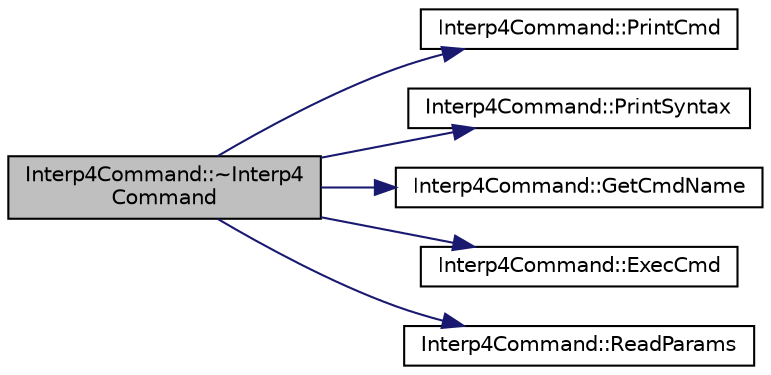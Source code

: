 digraph "Interp4Command::~Interp4Command"
{
  edge [fontname="Helvetica",fontsize="10",labelfontname="Helvetica",labelfontsize="10"];
  node [fontname="Helvetica",fontsize="10",shape=record];
  rankdir="LR";
  Node1 [label="Interp4Command::~Interp4\lCommand",height=0.2,width=0.4,color="black", fillcolor="grey75", style="filled", fontcolor="black"];
  Node1 -> Node2 [color="midnightblue",fontsize="10",style="solid",fontname="Helvetica"];
  Node2 [label="Interp4Command::PrintCmd",height=0.2,width=0.4,color="black", fillcolor="white", style="filled",URL="$class_interp4_command.html#a08fbbf2a70cdac46930b0eba6f5f361c",tooltip="Wyświetla komendę oraz parametry. "];
  Node1 -> Node3 [color="midnightblue",fontsize="10",style="solid",fontname="Helvetica"];
  Node3 [label="Interp4Command::PrintSyntax",height=0.2,width=0.4,color="black", fillcolor="white", style="filled",URL="$class_interp4_command.html#a693ca79d24ba27d11a19ed6fc90c37b9",tooltip="Wyswietla nazwy paramwetrów oraz jednostki. "];
  Node1 -> Node4 [color="midnightblue",fontsize="10",style="solid",fontname="Helvetica"];
  Node4 [label="Interp4Command::GetCmdName",height=0.2,width=0.4,color="black", fillcolor="white", style="filled",URL="$class_interp4_command.html#a9b1bff7ff363991b35965ae9dfeac648",tooltip="Zwraca nazwę komendy. "];
  Node1 -> Node5 [color="midnightblue",fontsize="10",style="solid",fontname="Helvetica"];
  Node5 [label="Interp4Command::ExecCmd",height=0.2,width=0.4,color="black", fillcolor="white", style="filled",URL="$class_interp4_command.html#addcabef75953607c3e94ac8cc2cab7c8",tooltip="Wykonuje zadanie. "];
  Node1 -> Node6 [color="midnightblue",fontsize="10",style="solid",fontname="Helvetica"];
  Node6 [label="Interp4Command::ReadParams",height=0.2,width=0.4,color="black", fillcolor="white", style="filled",URL="$class_interp4_command.html#a3e15ef01af10fa8961926fd9b0274ab8",tooltip="Wczytuje parametry. "];
}

